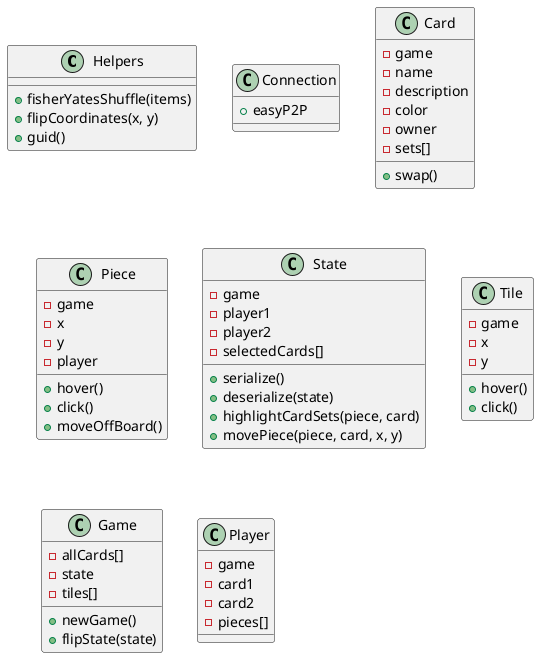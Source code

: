 @startuml

class Helpers {
+ fisherYatesShuffle(items)
+ flipCoordinates(x, y)
+ guid()
}

class Connection {
+ easyP2P
}

class Card {
- game
- name
- description
- color
- owner
- sets[]
+ swap()
}

class Piece {
- game
- x
- y
- player
+ hover()
+ click()
+ moveOffBoard()
}

class State {
- game
- player1
- player2
- selectedCards[]
+ serialize()
+ deserialize(state)
+ highlightCardSets(piece, card)
+ movePiece(piece, card, x, y)
}

class Tile {
- game
- x
- y
+ hover()
+ click()
}

class Game {
- allCards[]
- state
- tiles[]
+ newGame()
+ flipState(state)
}

class Player {
- game
- card1
- card2
- pieces[]
}

@enduml